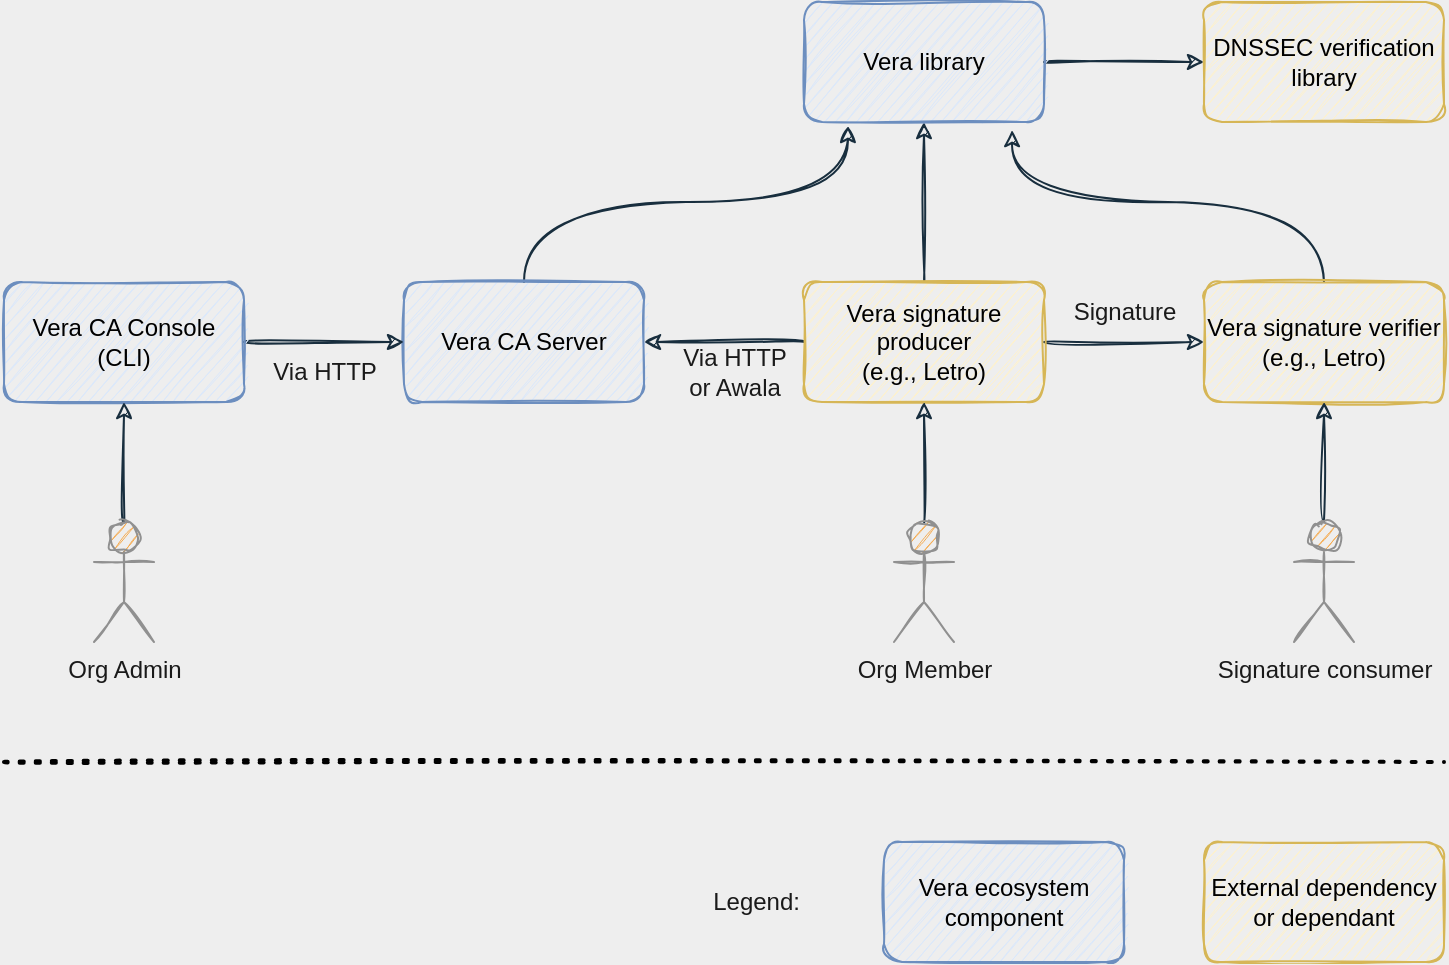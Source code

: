 <mxfile version="20.0.4" type="device"><diagram id="tDWuslfsOla3uyn5Q_SK" name="Page-1"><mxGraphModel dx="1422" dy="724" grid="1" gridSize="10" guides="1" tooltips="1" connect="1" arrows="1" fold="1" page="1" pageScale="1" pageWidth="827" pageHeight="1169" background="#EEEEEE" math="0" shadow="0"><root><mxCell id="0"/><mxCell id="1" parent="0"/><mxCell id="2by-2GKCQBh-Cwc4sKDh-16" style="edgeStyle=orthogonalEdgeStyle;curved=1;rounded=1;orthogonalLoop=1;jettySize=auto;html=1;entryX=0.183;entryY=1.033;entryDx=0;entryDy=0;fontColor=#1A1A1A;strokeColor=#182E3E;exitX=0.5;exitY=0;exitDx=0;exitDy=0;sketch=1;entryPerimeter=0;" edge="1" parent="1" source="RoPFNuPiNcDbIwek6hss-1" target="2by-2GKCQBh-Cwc4sKDh-14"><mxGeometry relative="1" as="geometry"/></mxCell><mxCell id="RoPFNuPiNcDbIwek6hss-1" value="Vera CA Server" style="rounded=1;whiteSpace=wrap;html=1;fillColor=#dae8fc;strokeColor=#6c8ebf;sketch=1;" parent="1" vertex="1"><mxGeometry x="240" y="200" width="120" height="60" as="geometry"/></mxCell><mxCell id="2by-2GKCQBh-Cwc4sKDh-11" style="edgeStyle=orthogonalEdgeStyle;curved=1;rounded=1;orthogonalLoop=1;jettySize=auto;html=1;entryX=0;entryY=0.5;entryDx=0;entryDy=0;fontColor=#1A1A1A;strokeColor=#182E3E;sketch=1;" edge="1" parent="1" source="RoPFNuPiNcDbIwek6hss-2" target="RoPFNuPiNcDbIwek6hss-1"><mxGeometry relative="1" as="geometry"/></mxCell><mxCell id="RoPFNuPiNcDbIwek6hss-2" value="Vera CA Console (CLI)" style="rounded=1;whiteSpace=wrap;html=1;fillColor=#dae8fc;strokeColor=#6c8ebf;sketch=1;" parent="1" vertex="1"><mxGeometry x="40" y="200" width="120" height="60" as="geometry"/></mxCell><mxCell id="RoPFNuPiNcDbIwek6hss-5" style="edgeStyle=orthogonalEdgeStyle;rounded=1;orthogonalLoop=1;jettySize=auto;html=1;labelBackgroundColor=#EEEEEE;strokeColor=#182E3E;fontColor=#1A1A1A;curved=1;sketch=1;" parent="1" source="RoPFNuPiNcDbIwek6hss-4" target="RoPFNuPiNcDbIwek6hss-1" edge="1"><mxGeometry relative="1" as="geometry"/></mxCell><mxCell id="2by-2GKCQBh-Cwc4sKDh-7" style="edgeStyle=orthogonalEdgeStyle;curved=1;rounded=1;orthogonalLoop=1;jettySize=auto;html=1;fontColor=#1A1A1A;strokeColor=#182E3E;sketch=1;" edge="1" parent="1" source="RoPFNuPiNcDbIwek6hss-4" target="2by-2GKCQBh-Cwc4sKDh-6"><mxGeometry relative="1" as="geometry"/></mxCell><mxCell id="2by-2GKCQBh-Cwc4sKDh-15" style="edgeStyle=orthogonalEdgeStyle;curved=1;rounded=1;orthogonalLoop=1;jettySize=auto;html=1;fontColor=#1A1A1A;strokeColor=#182E3E;sketch=1;" edge="1" parent="1" source="RoPFNuPiNcDbIwek6hss-4" target="2by-2GKCQBh-Cwc4sKDh-14"><mxGeometry relative="1" as="geometry"/></mxCell><mxCell id="RoPFNuPiNcDbIwek6hss-4" value="&lt;div&gt;Vera signature producer&lt;/div&gt;&lt;div&gt;(e.g., Letro)&lt;/div&gt;" style="rounded=1;whiteSpace=wrap;html=1;fillColor=#fff2cc;strokeColor=#d6b656;sketch=1;" parent="1" vertex="1"><mxGeometry x="440" y="200" width="120" height="60" as="geometry"/></mxCell><mxCell id="2by-2GKCQBh-Cwc4sKDh-2" style="edgeStyle=orthogonalEdgeStyle;rounded=1;orthogonalLoop=1;jettySize=auto;html=1;entryX=0.5;entryY=1;entryDx=0;entryDy=0;startArrow=none;startFill=0;endArrow=classic;endFill=1;labelBackgroundColor=#EEEEEE;strokeColor=#182E3E;fontColor=#1A1A1A;curved=1;sketch=1;" edge="1" parent="1" source="2by-2GKCQBh-Cwc4sKDh-1" target="RoPFNuPiNcDbIwek6hss-2"><mxGeometry relative="1" as="geometry"/></mxCell><mxCell id="2by-2GKCQBh-Cwc4sKDh-1" value="Org Admin" style="shape=umlActor;verticalLabelPosition=bottom;verticalAlign=top;html=1;outlineConnect=0;labelPosition=center;align=center;fillColor=#F5AB50;strokeColor=#909090;fontColor=#1A1A1A;rounded=1;sketch=1;" vertex="1" parent="1"><mxGeometry x="85" y="320" width="30" height="60" as="geometry"/></mxCell><mxCell id="2by-2GKCQBh-Cwc4sKDh-4" style="edgeStyle=orthogonalEdgeStyle;curved=1;rounded=1;orthogonalLoop=1;jettySize=auto;html=1;entryX=0.5;entryY=1;entryDx=0;entryDy=0;fontColor=#1A1A1A;strokeColor=#182E3E;sketch=1;" edge="1" parent="1" source="2by-2GKCQBh-Cwc4sKDh-3" target="RoPFNuPiNcDbIwek6hss-4"><mxGeometry relative="1" as="geometry"/></mxCell><mxCell id="2by-2GKCQBh-Cwc4sKDh-3" value="Org Member" style="shape=umlActor;verticalLabelPosition=bottom;verticalAlign=top;html=1;outlineConnect=0;rounded=1;fontColor=#1A1A1A;strokeColor=#909090;fillColor=#F5AB50;sketch=1;" vertex="1" parent="1"><mxGeometry x="485" y="320" width="30" height="60" as="geometry"/></mxCell><mxCell id="2by-2GKCQBh-Cwc4sKDh-17" style="edgeStyle=orthogonalEdgeStyle;curved=1;rounded=1;orthogonalLoop=1;jettySize=auto;html=1;entryX=0.867;entryY=1.067;entryDx=0;entryDy=0;fontColor=#1A1A1A;strokeColor=#182E3E;exitX=0.5;exitY=0;exitDx=0;exitDy=0;sketch=1;entryPerimeter=0;" edge="1" parent="1" source="2by-2GKCQBh-Cwc4sKDh-6" target="2by-2GKCQBh-Cwc4sKDh-14"><mxGeometry relative="1" as="geometry"/></mxCell><mxCell id="2by-2GKCQBh-Cwc4sKDh-6" value="Vera signature verifier&lt;br&gt;(e.g., Letro)" style="rounded=1;whiteSpace=wrap;html=1;strokeColor=#d6b656;fillColor=#fff2cc;sketch=1;" vertex="1" parent="1"><mxGeometry x="640" y="200" width="120" height="60" as="geometry"/></mxCell><mxCell id="2by-2GKCQBh-Cwc4sKDh-8" value="Signature" style="text;html=1;align=center;verticalAlign=middle;resizable=0;points=[];autosize=1;strokeColor=none;fillColor=none;fontColor=#1A1A1A;rounded=1;sketch=1;" vertex="1" parent="1"><mxGeometry x="560" y="200" width="80" height="30" as="geometry"/></mxCell><mxCell id="2by-2GKCQBh-Cwc4sKDh-10" style="edgeStyle=orthogonalEdgeStyle;curved=1;rounded=1;orthogonalLoop=1;jettySize=auto;html=1;fontColor=#1A1A1A;strokeColor=#182E3E;sketch=1;" edge="1" parent="1" source="2by-2GKCQBh-Cwc4sKDh-9" target="2by-2GKCQBh-Cwc4sKDh-6"><mxGeometry relative="1" as="geometry"/></mxCell><mxCell id="2by-2GKCQBh-Cwc4sKDh-9" value="Signature consumer" style="shape=umlActor;verticalLabelPosition=bottom;verticalAlign=top;html=1;outlineConnect=0;rounded=1;fontColor=#1A1A1A;strokeColor=#909090;fillColor=#F5AB50;sketch=1;" vertex="1" parent="1"><mxGeometry x="685" y="320" width="30" height="60" as="geometry"/></mxCell><mxCell id="2by-2GKCQBh-Cwc4sKDh-19" style="edgeStyle=orthogonalEdgeStyle;curved=1;rounded=1;sketch=1;orthogonalLoop=1;jettySize=auto;html=1;fontColor=#1A1A1A;strokeColor=#182E3E;" edge="1" parent="1" source="2by-2GKCQBh-Cwc4sKDh-14" target="2by-2GKCQBh-Cwc4sKDh-18"><mxGeometry relative="1" as="geometry"/></mxCell><mxCell id="2by-2GKCQBh-Cwc4sKDh-14" value="Vera library" style="rounded=1;whiteSpace=wrap;html=1;strokeColor=#6c8ebf;fillColor=#dae8fc;sketch=1;" vertex="1" parent="1"><mxGeometry x="440" y="60" width="120" height="60" as="geometry"/></mxCell><mxCell id="2by-2GKCQBh-Cwc4sKDh-18" value="DNSSEC verification library" style="rounded=1;whiteSpace=wrap;html=1;strokeColor=#d6b656;fillColor=#fff2cc;sketch=1;" vertex="1" parent="1"><mxGeometry x="640" y="60" width="120" height="60" as="geometry"/></mxCell><mxCell id="2by-2GKCQBh-Cwc4sKDh-20" value="&lt;div&gt;Via HTTP&lt;/div&gt;&lt;div&gt;or Awala&lt;/div&gt;" style="text;html=1;align=center;verticalAlign=middle;resizable=0;points=[];autosize=1;strokeColor=none;fillColor=none;fontColor=#1A1A1A;" vertex="1" parent="1"><mxGeometry x="365" y="225" width="80" height="40" as="geometry"/></mxCell><mxCell id="2by-2GKCQBh-Cwc4sKDh-21" value="Via HTTP" style="text;html=1;align=center;verticalAlign=middle;resizable=0;points=[];autosize=1;strokeColor=none;fillColor=none;fontColor=#1A1A1A;" vertex="1" parent="1"><mxGeometry x="160" y="230" width="80" height="30" as="geometry"/></mxCell><mxCell id="2by-2GKCQBh-Cwc4sKDh-22" value="" style="endArrow=none;dashed=1;html=1;dashPattern=1 3;strokeWidth=2;rounded=1;sketch=1;fontColor=#1A1A1A;curved=1;" edge="1" parent="1"><mxGeometry width="50" height="50" relative="1" as="geometry"><mxPoint x="40" y="440" as="sourcePoint"/><mxPoint x="760" y="440" as="targetPoint"/></mxGeometry></mxCell><mxCell id="2by-2GKCQBh-Cwc4sKDh-23" value="Vera ecosystem component" style="rounded=1;whiteSpace=wrap;html=1;fillColor=#dae8fc;strokeColor=#6c8ebf;sketch=1;" vertex="1" parent="1"><mxGeometry x="480" y="480" width="120" height="60" as="geometry"/></mxCell><mxCell id="2by-2GKCQBh-Cwc4sKDh-24" value="External dependency or dependant" style="rounded=1;whiteSpace=wrap;html=1;fillColor=#fff2cc;strokeColor=#d6b656;sketch=1;" vertex="1" parent="1"><mxGeometry x="640" y="480" width="120" height="60" as="geometry"/></mxCell><mxCell id="2by-2GKCQBh-Cwc4sKDh-25" value="Legend:" style="text;html=1;strokeColor=none;fillColor=none;align=right;verticalAlign=middle;whiteSpace=wrap;rounded=0;sketch=1;fontColor=#1A1A1A;" vertex="1" parent="1"><mxGeometry x="380" y="495" width="60" height="30" as="geometry"/></mxCell></root></mxGraphModel></diagram></mxfile>